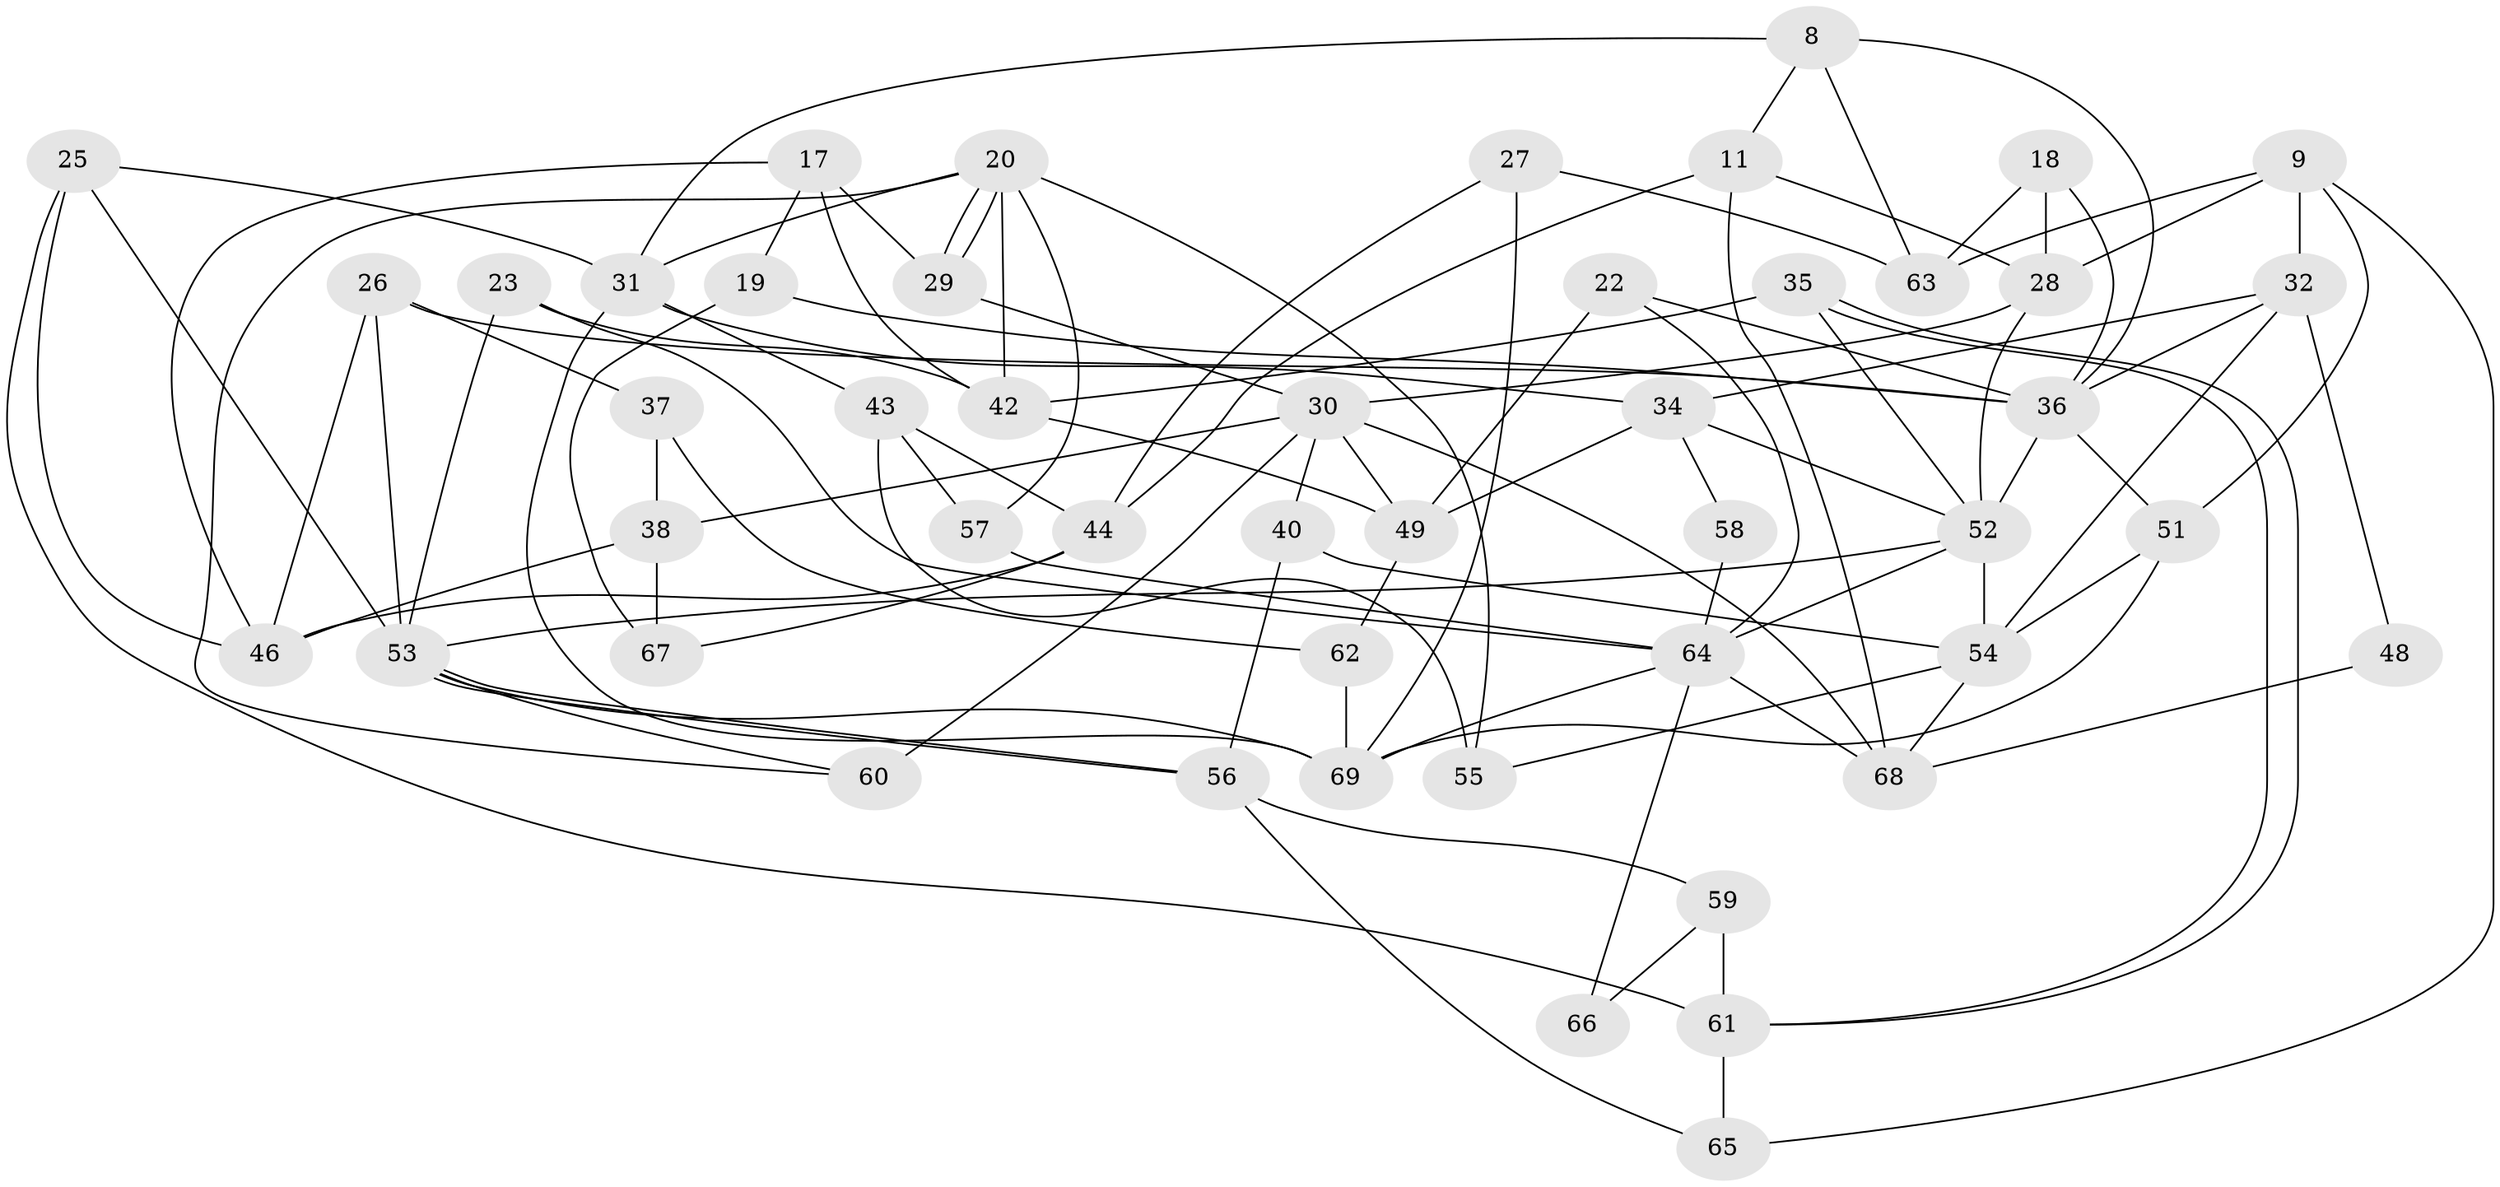 // original degree distribution, {6: 0.07246376811594203, 3: 0.2898550724637681, 5: 0.2028985507246377, 2: 0.07246376811594203, 4: 0.3333333333333333, 7: 0.028985507246376812}
// Generated by graph-tools (version 1.1) at 2025/53/03/04/25 21:53:04]
// undirected, 48 vertices, 105 edges
graph export_dot {
graph [start="1"]
  node [color=gray90,style=filled];
  8;
  9 [super="+2"];
  11;
  17;
  18;
  19;
  20 [super="+3"];
  22;
  23;
  25;
  26;
  27;
  28;
  29;
  30 [super="+10"];
  31 [super="+21"];
  32;
  34;
  35;
  36 [super="+12+33"];
  37 [super="+13"];
  38;
  40;
  42 [super="+41"];
  43;
  44 [super="+7"];
  46 [super="+16"];
  48;
  49 [super="+47"];
  51;
  52 [super="+45"];
  53 [super="+14+15"];
  54;
  55 [super="+5"];
  56;
  57;
  58;
  59 [super="+39"];
  60;
  61;
  62;
  63;
  64 [super="+4+24"];
  65;
  66;
  67;
  68;
  69 [super="+50"];
  8 -- 11;
  8 -- 63;
  8 -- 31;
  8 -- 36;
  9 -- 28;
  9 -- 63;
  9 -- 65;
  9 -- 32;
  9 -- 51;
  11 -- 68;
  11 -- 44;
  11 -- 28;
  17 -- 46;
  17 -- 19;
  17 -- 29;
  17 -- 42;
  18 -- 28;
  18 -- 63;
  18 -- 36;
  19 -- 67;
  19 -- 36;
  20 -- 29;
  20 -- 29;
  20 -- 42 [weight=2];
  20 -- 55;
  20 -- 60;
  20 -- 57;
  20 -- 31;
  22 -- 36 [weight=2];
  22 -- 64;
  22 -- 49;
  23 -- 64;
  23 -- 42;
  23 -- 53;
  25 -- 53;
  25 -- 61;
  25 -- 31;
  25 -- 46;
  26 -- 37;
  26 -- 36;
  26 -- 46;
  26 -- 53;
  27 -- 63;
  27 -- 69;
  27 -- 44;
  28 -- 30;
  28 -- 52;
  29 -- 30;
  30 -- 60 [weight=2];
  30 -- 38;
  30 -- 68;
  30 -- 49;
  30 -- 40;
  31 -- 43;
  31 -- 69 [weight=2];
  31 -- 34;
  32 -- 54;
  32 -- 34;
  32 -- 48;
  32 -- 36;
  34 -- 58;
  34 -- 52;
  34 -- 49;
  35 -- 61;
  35 -- 61;
  35 -- 42;
  35 -- 52;
  36 -- 51;
  36 -- 52 [weight=3];
  37 -- 38 [weight=2];
  37 -- 62 [weight=2];
  38 -- 67;
  38 -- 46;
  40 -- 54;
  40 -- 56;
  42 -- 49 [weight=2];
  43 -- 57;
  43 -- 44 [weight=2];
  43 -- 55;
  44 -- 46;
  44 -- 67;
  48 -- 68;
  49 -- 62;
  51 -- 69;
  51 -- 54;
  52 -- 53;
  52 -- 54;
  52 -- 64;
  53 -- 56;
  53 -- 56;
  53 -- 69;
  53 -- 60;
  54 -- 55;
  54 -- 68;
  56 -- 65;
  56 -- 59;
  57 -- 64;
  58 -- 64;
  59 -- 61 [weight=2];
  59 -- 66;
  61 -- 65;
  62 -- 69 [weight=2];
  64 -- 68;
  64 -- 69;
  64 -- 66;
}
